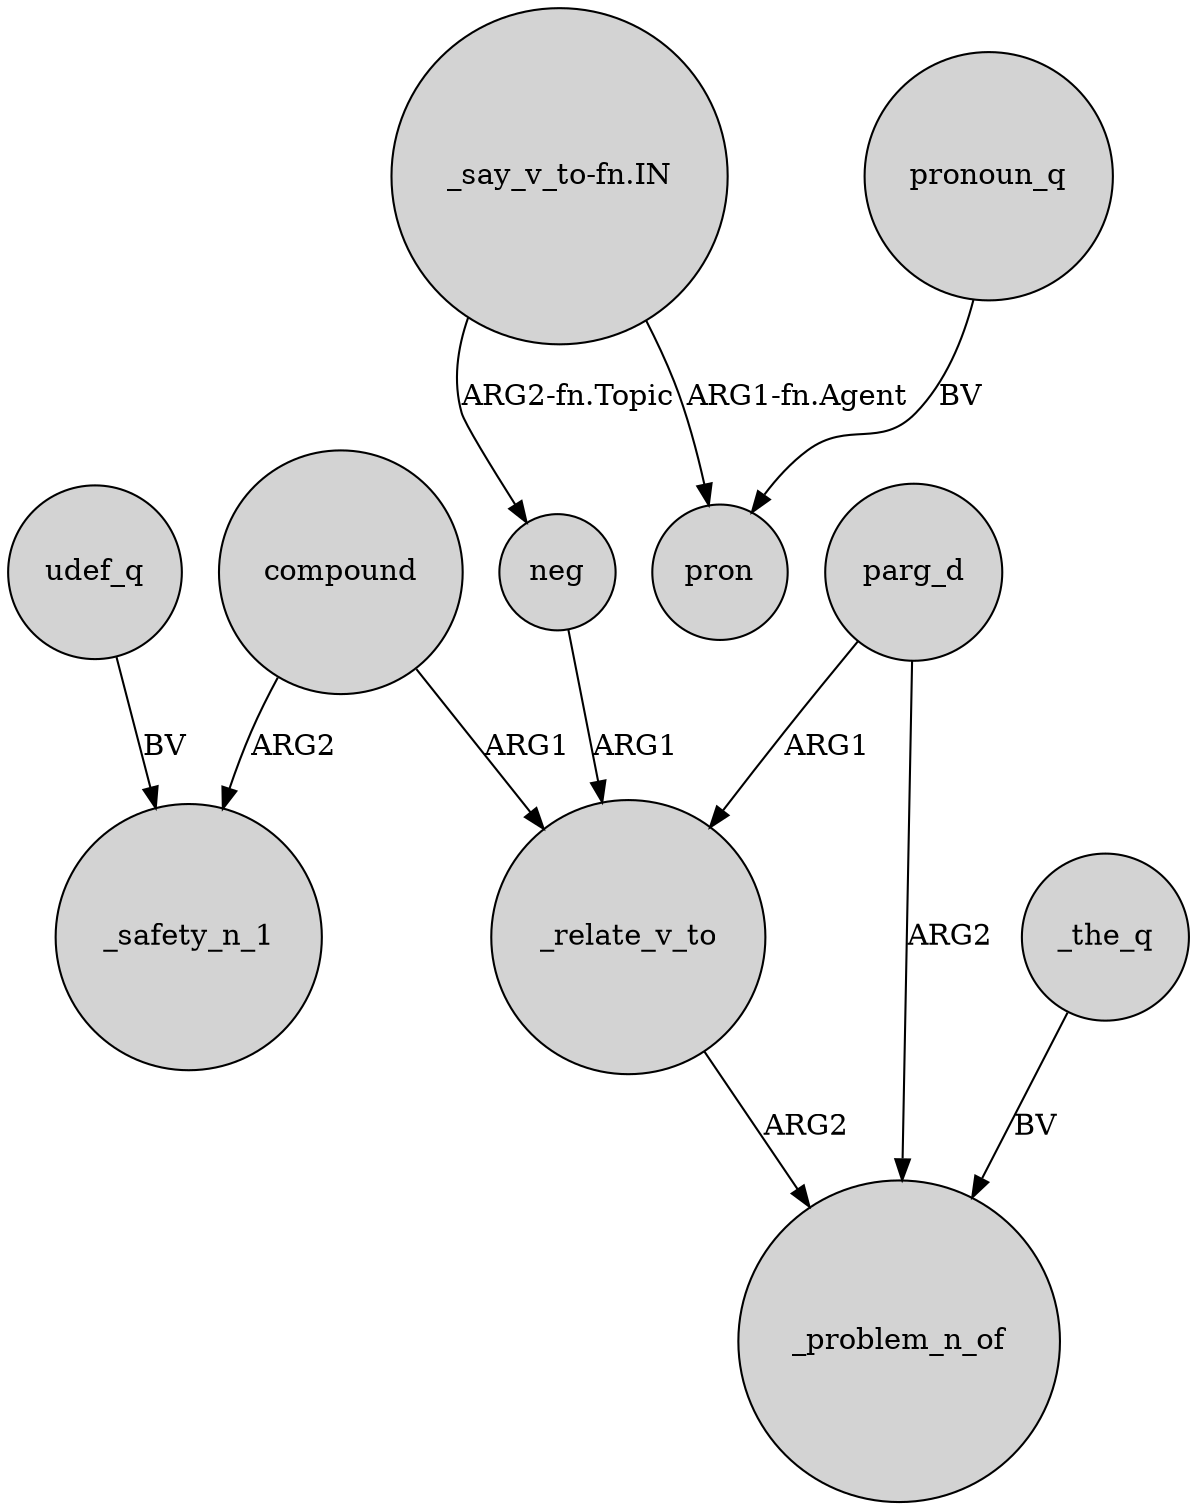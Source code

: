 digraph {
	node [shape=circle style=filled]
	compound -> _safety_n_1 [label=ARG2]
	"_say_v_to-fn.IN" -> neg [label="ARG2-fn.Topic"]
	_relate_v_to -> _problem_n_of [label=ARG2]
	compound -> _relate_v_to [label=ARG1]
	parg_d -> _problem_n_of [label=ARG2]
	parg_d -> _relate_v_to [label=ARG1]
	neg -> _relate_v_to [label=ARG1]
	udef_q -> _safety_n_1 [label=BV]
	_the_q -> _problem_n_of [label=BV]
	"_say_v_to-fn.IN" -> pron [label="ARG1-fn.Agent"]
	pronoun_q -> pron [label=BV]
}
